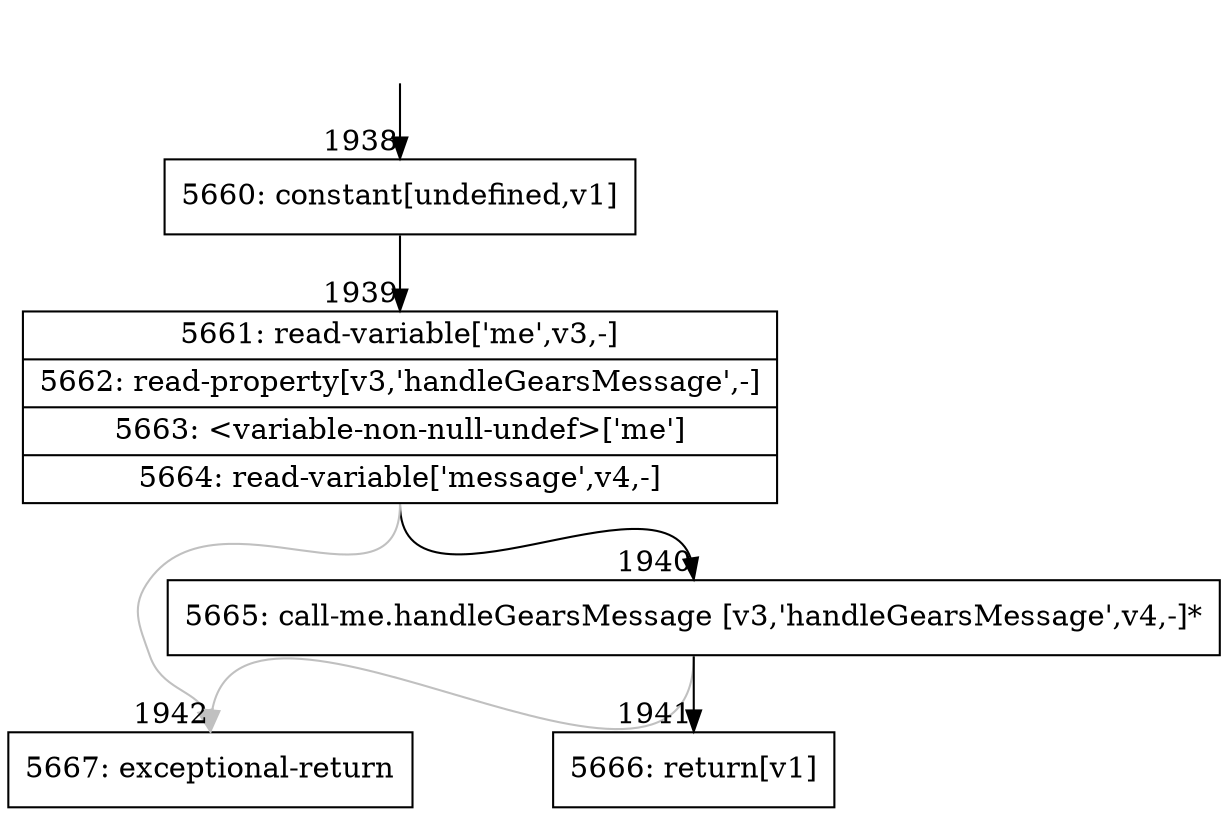 digraph {
rankdir="TD"
BB_entry225[shape=none,label=""];
BB_entry225 -> BB1938 [tailport=s, headport=n, headlabel="    1938"]
BB1938 [shape=record label="{5660: constant[undefined,v1]}" ] 
BB1938 -> BB1939 [tailport=s, headport=n, headlabel="      1939"]
BB1939 [shape=record label="{5661: read-variable['me',v3,-]|5662: read-property[v3,'handleGearsMessage',-]|5663: \<variable-non-null-undef\>['me']|5664: read-variable['message',v4,-]}" ] 
BB1939 -> BB1940 [tailport=s, headport=n, headlabel="      1940"]
BB1939 -> BB1942 [tailport=s, headport=n, color=gray, headlabel="      1942"]
BB1940 [shape=record label="{5665: call-me.handleGearsMessage [v3,'handleGearsMessage',v4,-]*}" ] 
BB1940 -> BB1941 [tailport=s, headport=n, headlabel="      1941"]
BB1940 -> BB1942 [tailport=s, headport=n, color=gray]
BB1941 [shape=record label="{5666: return[v1]}" ] 
BB1942 [shape=record label="{5667: exceptional-return}" ] 
//#$~ 2255
}
